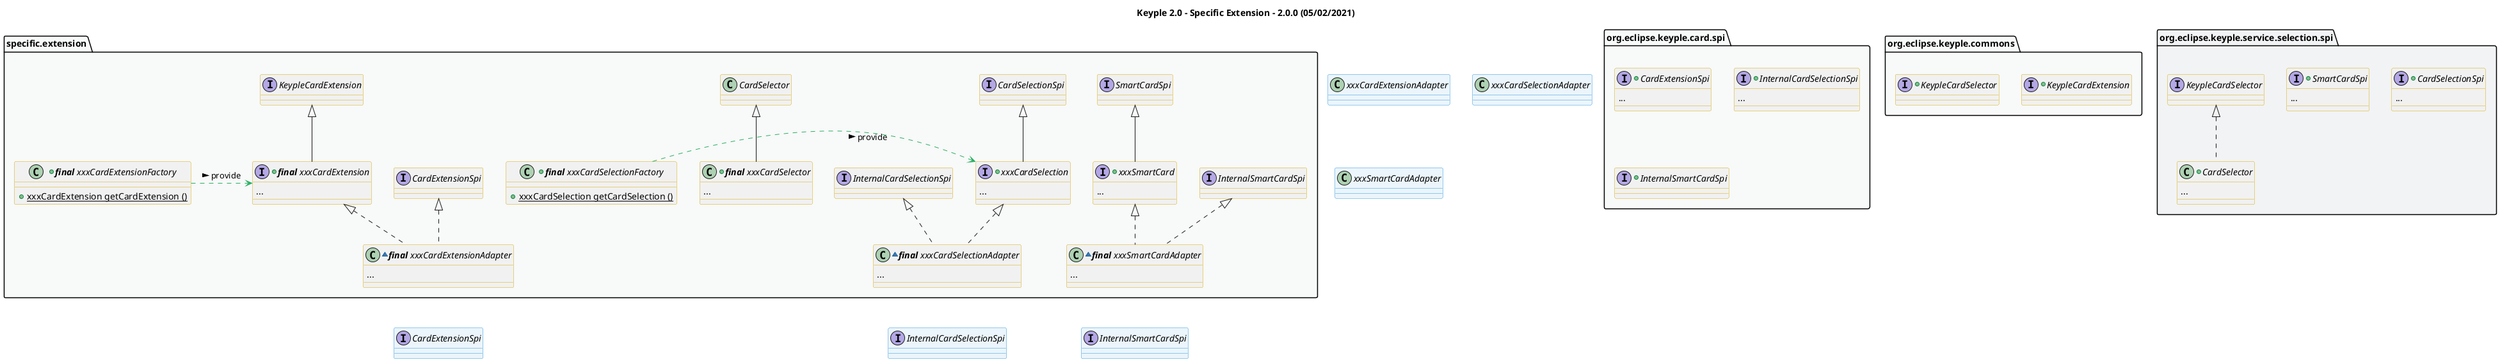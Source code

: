 @startuml
title
    Keyple 2.0 - Specific Extension - 2.0.0 (05/02/2021)
end title

' == THEME ==

'Couleurs issues de : https://htmlcolorcodes.com/fr/tableau-de-couleur/tableau-de-couleur-design-plat/
!define C_GREY1 F8F9F9
!define C_GREY2 F2F3F4
!define C_GREY3 E5E7E9
!define C_GREY4 D7DBDD
!define C_GREY5 CACFD2
!define C_GREY6 BDC3C7
!define C_LINK 3498DB
!define C_USE 27AE60

skinparam Shadowing false
skinparam ClassFontStyle italic
skinparam ClassBorderColor #D4AC0D
skinparam stereotypeABorderColor #A9DCDF
skinparam stereotypeIBorderColor #B4A7E5
skinparam stereotypeCBorderColor #ADD1B2
skinparam stereotypeEBorderColor #EB93DF
' Red
skinparam ClassBackgroundColor<<red>> #FDEDEC
skinparam ClassBorderColor<<red>> #E74C3C
hide <<red>> stereotype
' Purple
skinparam ClassBackgroundColor<<purple>> #F4ECF7
skinparam ClassBorderColor<<purple>> #8E44AD
hide <<purple>> stereotype
' blue
skinparam ClassBackgroundColor<<blue>> #EBF5FB
skinparam ClassBorderColor<<blue>> #3498DB
hide <<blue>> stereotype
' Green
skinparam ClassBackgroundColor<<green>> #E9F7EF
skinparam ClassBorderColor<<green>> #27AE60
hide <<green>> stereotype
' Grey
skinparam ClassBackgroundColor<<grey>> #EAECEE
skinparam ClassBorderColor<<grey>> #2C3E50
hide <<grey>> stereotype

' == CONTENT ==

package "org.eclipse.keyple.commons" as commonsApi {
    +interface KeypleCardExtension {
    }
    +interface KeypleCardSelector {
    }
}
package "org.eclipse.keyple.service.selection.spi" as serviceSelectionSpi {
    +interface CardSelectionSpi {
        ...
    }
    +interface SmartCardSpi {
        ...
    }
    +class CardSelector implements KeypleCardSelector {
        ...
    }
}

package "org.eclipse.keyple.card.spi" as cardSpi {
    +interface CardExtensionSpi {
        ...
    }
    +interface InternalCardSelectionSpi {
        ...
    }
    +interface InternalSmartCardSpi {
    }
}


package "specific.extension" as specificExtension {
    +interface xxxSmartCard extends SmartCardSpi {
        ...
    }
    +class "**final** xxxCardSelectionFactory" as xxxCardSelectionFactory {
        +{static} xxxCardSelection getCardSelection ()
    }
    +interface xxxCardSelection extends CardSelectionSpi {
        ...
    }
    +class "**final** xxxCardSelector" as xxxCardSelector extends CardSelector {
        ...
    }
    +interface "**final** xxxCardExtension" as xxxCardExtension extends KeypleCardExtension {
        ...
    }
    +class "**final** xxxCardExtensionFactory" as xxxCardExtensionFactory {
        +{static} xxxCardExtension getCardExtension ()
    }
    ' Adapters
    ~class "**final** xxxCardExtensionAdapter" as xxxCardExtensionAdapter implements xxxCardExtension, CardExtensionSpi {
        ...
    }
    ~class "**final** xxxSmartCardAdapter" as xxxSmartCardAdapter implements xxxSmartCard, InternalSmartCardSpi {
        ...
    }
    ~class "**final** xxxCardSelectionAdapter" as xxxCardSelectionAdapter implements xxxCardSelection, InternalCardSelectionSpi {
        ...
    }
}

' Associations

xxxCardSelectionFactory .right.> xxxCardSelection #C_USE : provide >

xxxCardExtensionFactory .right.> xxxCardExtension #C_USE : provide >

' == LAYOUT ==

xxxCardSelection -[hidden]- xxxCardExtensionAdapter
xxxCardSelection -[hidden]- xxxSmartCardAdapter
xxxCardExtensionAdapter -[hidden]- CardExtensionSpi
xxxSmartCardAdapter -[hidden]- InternalSmartCardSpi
xxxCardSelectionAdapter -[hidden]- InternalCardSelectionSpi

' == STYLE ==

package commonsApi #C_GREY1 {}
package specificExtension #C_GREY1 {}
package cardSpi #C_GREY1 {}
package serviceSelectionSpi #C_GREY2 {}

class xxxCardExtensionAdapter <<blue>>
class xxxCardSelectionAdapter <<blue>>
class xxxSmartCardAdapter <<blue>>
interface CardExtensionSpi <<blue>>
interface InternalCardSelectionSpi <<blue>>
interface InternalSmartCardSpi <<blue>>

@enduml